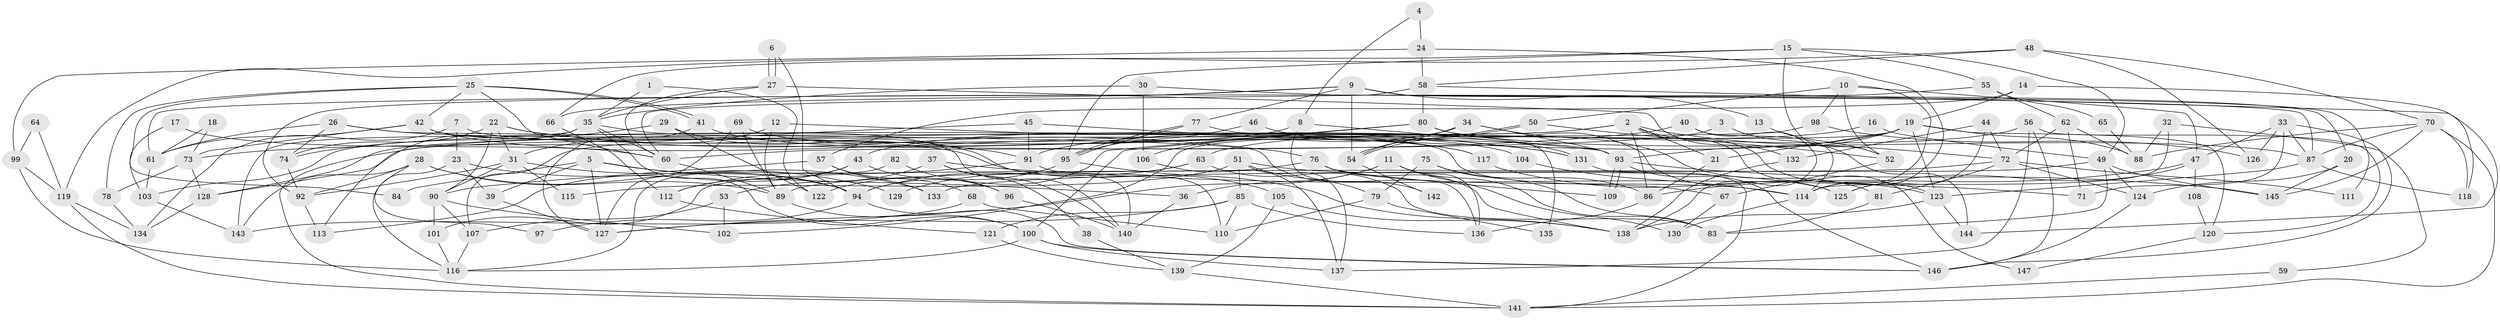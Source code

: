 // coarse degree distribution, {3: 0.19607843137254902, 7: 0.0784313725490196, 2: 0.12745098039215685, 4: 0.18627450980392157, 5: 0.20588235294117646, 10: 0.00980392156862745, 9: 0.049019607843137254, 6: 0.10784313725490197, 11: 0.00980392156862745, 1: 0.00980392156862745, 8: 0.0196078431372549}
// Generated by graph-tools (version 1.1) at 2025/52/02/27/25 19:52:01]
// undirected, 147 vertices, 294 edges
graph export_dot {
graph [start="1"]
  node [color=gray90,style=filled];
  1;
  2;
  3;
  4;
  5;
  6;
  7;
  8;
  9;
  10;
  11;
  12;
  13;
  14;
  15;
  16;
  17;
  18;
  19;
  20;
  21;
  22;
  23;
  24;
  25;
  26;
  27;
  28;
  29;
  30;
  31;
  32;
  33;
  34;
  35;
  36;
  37;
  38;
  39;
  40;
  41;
  42;
  43;
  44;
  45;
  46;
  47;
  48;
  49;
  50;
  51;
  52;
  53;
  54;
  55;
  56;
  57;
  58;
  59;
  60;
  61;
  62;
  63;
  64;
  65;
  66;
  67;
  68;
  69;
  70;
  71;
  72;
  73;
  74;
  75;
  76;
  77;
  78;
  79;
  80;
  81;
  82;
  83;
  84;
  85;
  86;
  87;
  88;
  89;
  90;
  91;
  92;
  93;
  94;
  95;
  96;
  97;
  98;
  99;
  100;
  101;
  102;
  103;
  104;
  105;
  106;
  107;
  108;
  109;
  110;
  111;
  112;
  113;
  114;
  115;
  116;
  117;
  118;
  119;
  120;
  121;
  122;
  123;
  124;
  125;
  126;
  127;
  128;
  129;
  130;
  131;
  132;
  133;
  134;
  135;
  136;
  137;
  138;
  139;
  140;
  141;
  142;
  143;
  144;
  145;
  146;
  147;
  1 -- 122;
  1 -- 35;
  2 -- 128;
  2 -- 72;
  2 -- 21;
  2 -- 86;
  2 -- 103;
  2 -- 123;
  2 -- 147;
  3 -- 144;
  3 -- 60;
  4 -- 8;
  4 -- 24;
  5 -- 127;
  5 -- 94;
  5 -- 36;
  5 -- 39;
  5 -- 84;
  6 -- 27;
  6 -- 27;
  6 -- 94;
  7 -- 93;
  7 -- 23;
  7 -- 134;
  8 -- 93;
  8 -- 136;
  8 -- 141;
  9 -- 61;
  9 -- 20;
  9 -- 13;
  9 -- 54;
  9 -- 66;
  9 -- 77;
  9 -- 111;
  10 -- 47;
  10 -- 50;
  10 -- 52;
  10 -- 98;
  10 -- 114;
  11 -- 130;
  11 -- 83;
  11 -- 36;
  11 -- 127;
  11 -- 136;
  12 -- 31;
  12 -- 89;
  12 -- 131;
  13 -- 52;
  14 -- 57;
  14 -- 19;
  14 -- 118;
  15 -- 95;
  15 -- 49;
  15 -- 52;
  15 -- 55;
  15 -- 66;
  16 -- 49;
  16 -- 91;
  17 -- 103;
  17 -- 60;
  18 -- 73;
  18 -- 61;
  19 -- 21;
  19 -- 123;
  19 -- 43;
  19 -- 88;
  19 -- 93;
  19 -- 102;
  19 -- 120;
  20 -- 124;
  20 -- 145;
  21 -- 86;
  22 -- 90;
  22 -- 31;
  22 -- 74;
  22 -- 76;
  22 -- 91;
  23 -- 39;
  23 -- 116;
  23 -- 129;
  24 -- 99;
  24 -- 58;
  24 -- 114;
  25 -- 42;
  25 -- 41;
  25 -- 41;
  25 -- 60;
  25 -- 78;
  25 -- 84;
  26 -- 61;
  26 -- 105;
  26 -- 74;
  26 -- 142;
  27 -- 35;
  27 -- 60;
  27 -- 132;
  28 -- 92;
  28 -- 94;
  28 -- 89;
  28 -- 97;
  28 -- 143;
  29 -- 74;
  29 -- 140;
  29 -- 122;
  30 -- 35;
  30 -- 106;
  30 -- 87;
  31 -- 92;
  31 -- 90;
  31 -- 115;
  31 -- 133;
  32 -- 88;
  32 -- 114;
  32 -- 59;
  33 -- 87;
  33 -- 71;
  33 -- 47;
  33 -- 126;
  33 -- 146;
  34 -- 93;
  34 -- 54;
  34 -- 81;
  34 -- 106;
  35 -- 100;
  35 -- 60;
  35 -- 113;
  35 -- 140;
  35 -- 143;
  36 -- 140;
  37 -- 53;
  37 -- 140;
  37 -- 38;
  37 -- 71;
  38 -- 139;
  39 -- 127;
  40 -- 114;
  40 -- 138;
  40 -- 73;
  41 -- 127;
  41 -- 117;
  42 -- 117;
  42 -- 73;
  42 -- 61;
  42 -- 67;
  43 -- 113;
  43 -- 96;
  43 -- 112;
  44 -- 72;
  44 -- 132;
  44 -- 125;
  45 -- 131;
  45 -- 91;
  45 -- 107;
  46 -- 131;
  46 -- 95;
  47 -- 125;
  47 -- 86;
  47 -- 108;
  48 -- 126;
  48 -- 70;
  48 -- 58;
  48 -- 119;
  49 -- 145;
  49 -- 89;
  49 -- 83;
  49 -- 124;
  50 -- 52;
  50 -- 54;
  50 -- 54;
  51 -- 79;
  51 -- 125;
  51 -- 85;
  51 -- 115;
  51 -- 137;
  52 -- 67;
  53 -- 102;
  53 -- 107;
  54 -- 142;
  55 -- 62;
  55 -- 65;
  55 -- 92;
  56 -- 137;
  56 -- 146;
  56 -- 63;
  56 -- 120;
  57 -- 133;
  57 -- 68;
  57 -- 90;
  58 -- 60;
  58 -- 80;
  58 -- 144;
  59 -- 141;
  60 -- 89;
  61 -- 103;
  62 -- 88;
  62 -- 72;
  62 -- 71;
  63 -- 94;
  63 -- 83;
  63 -- 129;
  64 -- 99;
  64 -- 119;
  65 -- 88;
  66 -- 112;
  67 -- 130;
  68 -- 143;
  68 -- 110;
  69 -- 89;
  69 -- 127;
  69 -- 104;
  70 -- 87;
  70 -- 118;
  70 -- 88;
  70 -- 141;
  70 -- 145;
  72 -- 81;
  72 -- 124;
  72 -- 111;
  72 -- 133;
  73 -- 78;
  73 -- 128;
  74 -- 92;
  75 -- 86;
  75 -- 83;
  75 -- 79;
  76 -- 114;
  76 -- 101;
  76 -- 109;
  76 -- 138;
  77 -- 95;
  77 -- 95;
  77 -- 135;
  78 -- 134;
  79 -- 110;
  79 -- 135;
  80 -- 100;
  80 -- 87;
  80 -- 94;
  80 -- 125;
  81 -- 83;
  82 -- 96;
  82 -- 116;
  85 -- 136;
  85 -- 110;
  85 -- 121;
  85 -- 127;
  86 -- 136;
  87 -- 118;
  87 -- 123;
  89 -- 100;
  90 -- 107;
  90 -- 101;
  90 -- 102;
  91 -- 112;
  91 -- 110;
  92 -- 113;
  93 -- 109;
  93 -- 109;
  93 -- 145;
  93 -- 146;
  94 -- 146;
  94 -- 97;
  95 -- 138;
  95 -- 122;
  96 -- 140;
  98 -- 128;
  98 -- 126;
  99 -- 119;
  99 -- 116;
  100 -- 146;
  100 -- 116;
  100 -- 137;
  101 -- 116;
  103 -- 143;
  104 -- 114;
  105 -- 139;
  105 -- 138;
  106 -- 137;
  107 -- 116;
  108 -- 120;
  112 -- 121;
  114 -- 130;
  117 -- 123;
  119 -- 141;
  119 -- 134;
  120 -- 147;
  121 -- 139;
  123 -- 138;
  123 -- 144;
  124 -- 146;
  128 -- 134;
  131 -- 141;
  132 -- 138;
  139 -- 141;
}
